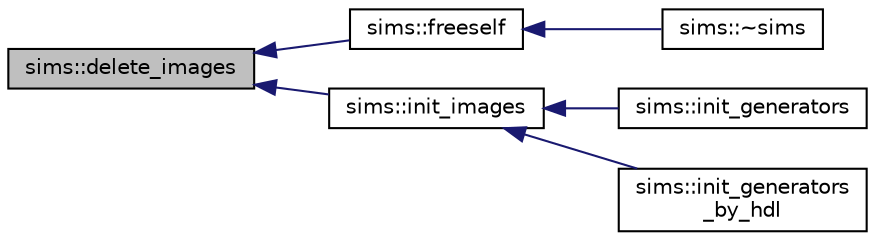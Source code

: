 digraph "sims::delete_images"
{
  edge [fontname="Helvetica",fontsize="10",labelfontname="Helvetica",labelfontsize="10"];
  node [fontname="Helvetica",fontsize="10",shape=record];
  rankdir="LR";
  Node2869 [label="sims::delete_images",height=0.2,width=0.4,color="black", fillcolor="grey75", style="filled", fontcolor="black"];
  Node2869 -> Node2870 [dir="back",color="midnightblue",fontsize="10",style="solid",fontname="Helvetica"];
  Node2870 [label="sims::freeself",height=0.2,width=0.4,color="black", fillcolor="white", style="filled",URL="$d9/df3/classsims.html#ab596438fd94e1fcafbf69d32024e93bf"];
  Node2870 -> Node2871 [dir="back",color="midnightblue",fontsize="10",style="solid",fontname="Helvetica"];
  Node2871 [label="sims::~sims",height=0.2,width=0.4,color="black", fillcolor="white", style="filled",URL="$d9/df3/classsims.html#a7cc925349e00203fae2e4a54ca3788b3"];
  Node2869 -> Node2872 [dir="back",color="midnightblue",fontsize="10",style="solid",fontname="Helvetica"];
  Node2872 [label="sims::init_images",height=0.2,width=0.4,color="black", fillcolor="white", style="filled",URL="$d9/df3/classsims.html#a7fb1a9d3c6355c551f495d3d79e2303e"];
  Node2872 -> Node2873 [dir="back",color="midnightblue",fontsize="10",style="solid",fontname="Helvetica"];
  Node2873 [label="sims::init_generators",height=0.2,width=0.4,color="black", fillcolor="white", style="filled",URL="$d9/df3/classsims.html#a2917ebf2dc37af6cfa39310549994d98"];
  Node2872 -> Node2874 [dir="back",color="midnightblue",fontsize="10",style="solid",fontname="Helvetica"];
  Node2874 [label="sims::init_generators\l_by_hdl",height=0.2,width=0.4,color="black", fillcolor="white", style="filled",URL="$d9/df3/classsims.html#a116abb02245f99c0152d867e0e640c77"];
}
